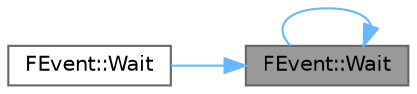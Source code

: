 digraph "FEvent::Wait"
{
 // INTERACTIVE_SVG=YES
 // LATEX_PDF_SIZE
  bgcolor="transparent";
  edge [fontname=Helvetica,fontsize=10,labelfontname=Helvetica,labelfontsize=10];
  node [fontname=Helvetica,fontsize=10,shape=box,height=0.2,width=0.4];
  rankdir="RL";
  Node1 [id="Node000001",label="FEvent::Wait",height=0.2,width=0.4,color="gray40", fillcolor="grey60", style="filled", fontcolor="black",tooltip="Waits an infinite amount of time for the event to be triggered."];
  Node1 -> Node1 [id="edge1_Node000001_Node000001",dir="back",color="steelblue1",style="solid",tooltip=" "];
  Node1 -> Node2 [id="edge2_Node000001_Node000002",dir="back",color="steelblue1",style="solid",tooltip=" "];
  Node2 [id="Node000002",label="FEvent::Wait",height=0.2,width=0.4,color="grey40", fillcolor="white", style="filled",URL="$d8/d86/classFEvent.html#adc75effc2755c1ea14394fc4eb960c21",tooltip="Waits the specified amount of time for the event to be triggered."];
}
